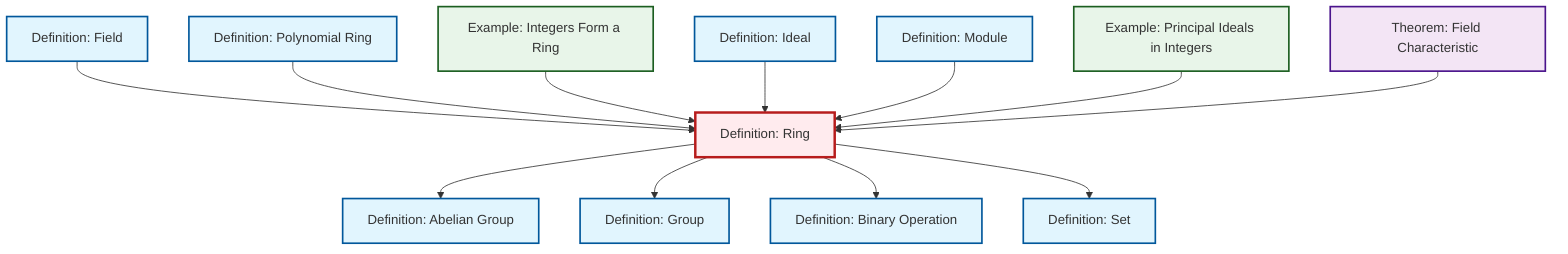 graph TD
    classDef definition fill:#e1f5fe,stroke:#01579b,stroke-width:2px
    classDef theorem fill:#f3e5f5,stroke:#4a148c,stroke-width:2px
    classDef axiom fill:#fff3e0,stroke:#e65100,stroke-width:2px
    classDef example fill:#e8f5e9,stroke:#1b5e20,stroke-width:2px
    classDef current fill:#ffebee,stroke:#b71c1c,stroke-width:3px
    ex-integers-ring["Example: Integers Form a Ring"]:::example
    def-ring["Definition: Ring"]:::definition
    def-field["Definition: Field"]:::definition
    def-set["Definition: Set"]:::definition
    def-polynomial-ring["Definition: Polynomial Ring"]:::definition
    def-module["Definition: Module"]:::definition
    def-ideal["Definition: Ideal"]:::definition
    ex-principal-ideal["Example: Principal Ideals in Integers"]:::example
    def-group["Definition: Group"]:::definition
    def-abelian-group["Definition: Abelian Group"]:::definition
    def-binary-operation["Definition: Binary Operation"]:::definition
    thm-field-characteristic["Theorem: Field Characteristic"]:::theorem
    def-field --> def-ring
    def-ring --> def-abelian-group
    def-polynomial-ring --> def-ring
    def-ring --> def-group
    ex-integers-ring --> def-ring
    def-ideal --> def-ring
    def-module --> def-ring
    ex-principal-ideal --> def-ring
    thm-field-characteristic --> def-ring
    def-ring --> def-binary-operation
    def-ring --> def-set
    class def-ring current